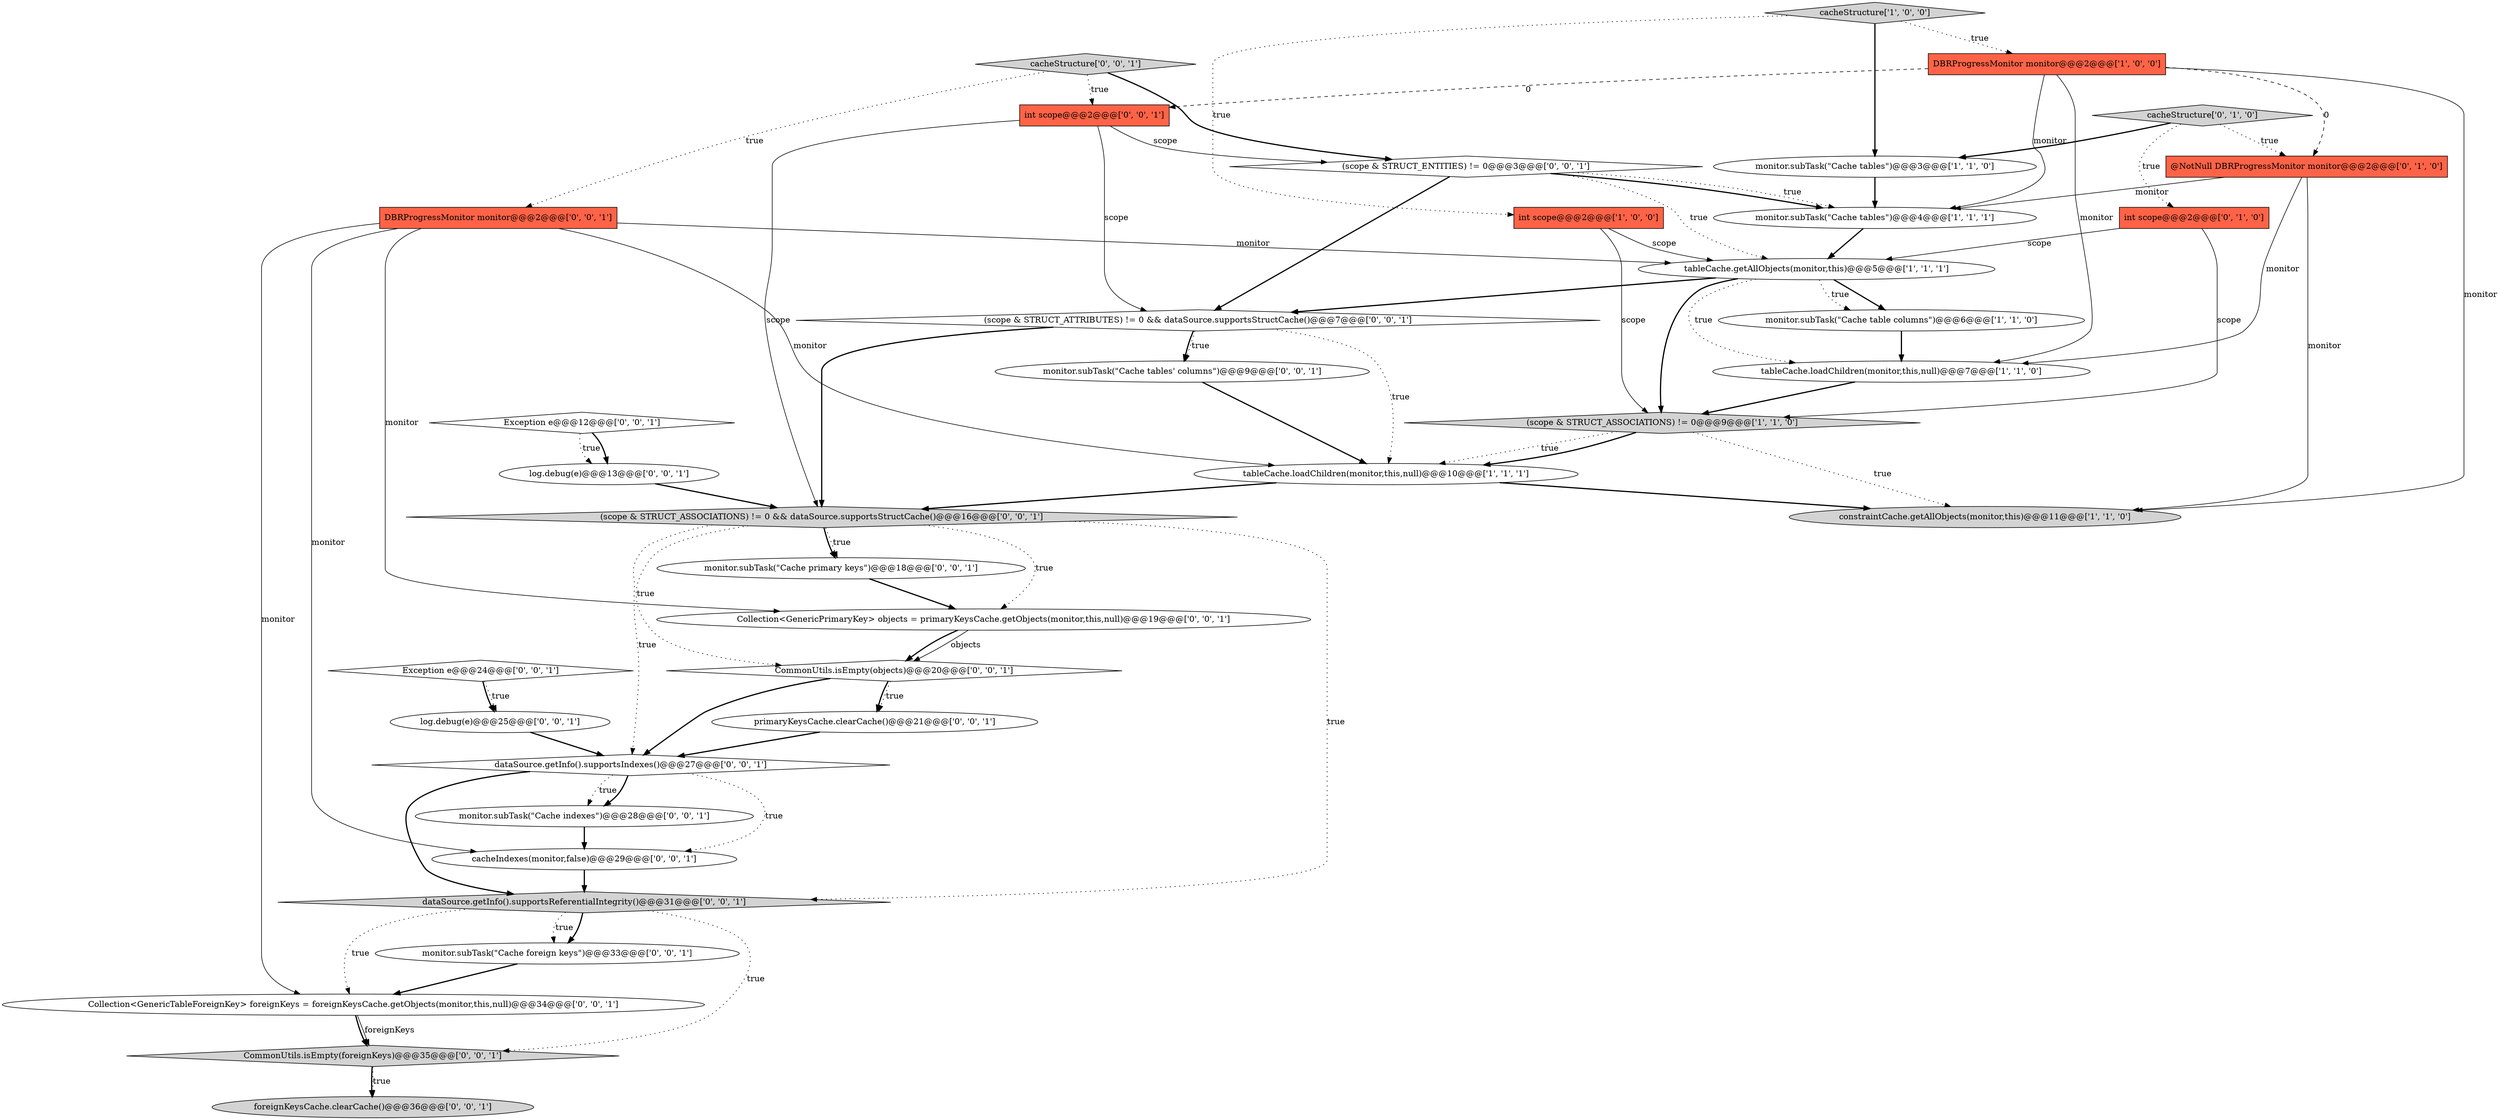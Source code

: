 digraph {
8 [style = filled, label = "constraintCache.getAllObjects(monitor,this)@@@11@@@['1', '1', '0']", fillcolor = lightgray, shape = ellipse image = "AAA0AAABBB1BBB"];
13 [style = filled, label = "@NotNull DBRProgressMonitor monitor@@@2@@@['0', '1', '0']", fillcolor = tomato, shape = box image = "AAA1AAABBB2BBB"];
11 [style = filled, label = "cacheStructure['0', '1', '0']", fillcolor = lightgray, shape = diamond image = "AAA0AAABBB2BBB"];
17 [style = filled, label = "dataSource.getInfo().supportsIndexes()@@@27@@@['0', '0', '1']", fillcolor = white, shape = diamond image = "AAA0AAABBB3BBB"];
12 [style = filled, label = "int scope@@@2@@@['0', '1', '0']", fillcolor = tomato, shape = box image = "AAA0AAABBB2BBB"];
15 [style = filled, label = "CommonUtils.isEmpty(foreignKeys)@@@35@@@['0', '0', '1']", fillcolor = lightgray, shape = diamond image = "AAA0AAABBB3BBB"];
10 [style = filled, label = "monitor.subTask(\"Cache tables\")@@@4@@@['1', '1', '1']", fillcolor = white, shape = ellipse image = "AAA0AAABBB1BBB"];
20 [style = filled, label = "Collection<GenericTableForeignKey> foreignKeys = foreignKeysCache.getObjects(monitor,this,null)@@@34@@@['0', '0', '1']", fillcolor = white, shape = ellipse image = "AAA0AAABBB3BBB"];
3 [style = filled, label = "tableCache.getAllObjects(monitor,this)@@@5@@@['1', '1', '1']", fillcolor = white, shape = ellipse image = "AAA0AAABBB1BBB"];
9 [style = filled, label = "tableCache.loadChildren(monitor,this,null)@@@7@@@['1', '1', '0']", fillcolor = white, shape = ellipse image = "AAA0AAABBB1BBB"];
22 [style = filled, label = "dataSource.getInfo().supportsReferentialIntegrity()@@@31@@@['0', '0', '1']", fillcolor = lightgray, shape = diamond image = "AAA0AAABBB3BBB"];
36 [style = filled, label = "CommonUtils.isEmpty(objects)@@@20@@@['0', '0', '1']", fillcolor = white, shape = diamond image = "AAA0AAABBB3BBB"];
4 [style = filled, label = "(scope & STRUCT_ASSOCIATIONS) != 0@@@9@@@['1', '1', '0']", fillcolor = lightgray, shape = diamond image = "AAA0AAABBB1BBB"];
5 [style = filled, label = "cacheStructure['1', '0', '0']", fillcolor = lightgray, shape = diamond image = "AAA0AAABBB1BBB"];
32 [style = filled, label = "(scope & STRUCT_ENTITIES) != 0@@@3@@@['0', '0', '1']", fillcolor = white, shape = diamond image = "AAA0AAABBB3BBB"];
33 [style = filled, label = "monitor.subTask(\"Cache primary keys\")@@@18@@@['0', '0', '1']", fillcolor = white, shape = ellipse image = "AAA0AAABBB3BBB"];
7 [style = filled, label = "monitor.subTask(\"Cache tables\")@@@3@@@['1', '1', '0']", fillcolor = white, shape = ellipse image = "AAA0AAABBB1BBB"];
27 [style = filled, label = "cacheStructure['0', '0', '1']", fillcolor = lightgray, shape = diamond image = "AAA0AAABBB3BBB"];
0 [style = filled, label = "int scope@@@2@@@['1', '0', '0']", fillcolor = tomato, shape = box image = "AAA0AAABBB1BBB"];
35 [style = filled, label = "monitor.subTask(\"Cache tables' columns\")@@@9@@@['0', '0', '1']", fillcolor = white, shape = ellipse image = "AAA0AAABBB3BBB"];
23 [style = filled, label = "Collection<GenericPrimaryKey> objects = primaryKeysCache.getObjects(monitor,this,null)@@@19@@@['0', '0', '1']", fillcolor = white, shape = ellipse image = "AAA0AAABBB3BBB"];
2 [style = filled, label = "monitor.subTask(\"Cache table columns\")@@@6@@@['1', '1', '0']", fillcolor = white, shape = ellipse image = "AAA0AAABBB1BBB"];
19 [style = filled, label = "monitor.subTask(\"Cache indexes\")@@@28@@@['0', '0', '1']", fillcolor = white, shape = ellipse image = "AAA0AAABBB3BBB"];
18 [style = filled, label = "Exception e@@@12@@@['0', '0', '1']", fillcolor = white, shape = diamond image = "AAA0AAABBB3BBB"];
14 [style = filled, label = "(scope & STRUCT_ATTRIBUTES) != 0 && dataSource.supportsStructCache()@@@7@@@['0', '0', '1']", fillcolor = white, shape = diamond image = "AAA0AAABBB3BBB"];
6 [style = filled, label = "DBRProgressMonitor monitor@@@2@@@['1', '0', '0']", fillcolor = tomato, shape = box image = "AAA1AAABBB1BBB"];
28 [style = filled, label = "DBRProgressMonitor monitor@@@2@@@['0', '0', '1']", fillcolor = tomato, shape = box image = "AAA0AAABBB3BBB"];
34 [style = filled, label = "foreignKeysCache.clearCache()@@@36@@@['0', '0', '1']", fillcolor = lightgray, shape = ellipse image = "AAA0AAABBB3BBB"];
24 [style = filled, label = "log.debug(e)@@@25@@@['0', '0', '1']", fillcolor = white, shape = ellipse image = "AAA0AAABBB3BBB"];
31 [style = filled, label = "Exception e@@@24@@@['0', '0', '1']", fillcolor = white, shape = diamond image = "AAA0AAABBB3BBB"];
25 [style = filled, label = "primaryKeysCache.clearCache()@@@21@@@['0', '0', '1']", fillcolor = white, shape = ellipse image = "AAA0AAABBB3BBB"];
26 [style = filled, label = "cacheIndexes(monitor,false)@@@29@@@['0', '0', '1']", fillcolor = white, shape = ellipse image = "AAA0AAABBB3BBB"];
30 [style = filled, label = "monitor.subTask(\"Cache foreign keys\")@@@33@@@['0', '0', '1']", fillcolor = white, shape = ellipse image = "AAA0AAABBB3BBB"];
21 [style = filled, label = "log.debug(e)@@@13@@@['0', '0', '1']", fillcolor = white, shape = ellipse image = "AAA0AAABBB3BBB"];
16 [style = filled, label = "(scope & STRUCT_ASSOCIATIONS) != 0 && dataSource.supportsStructCache()@@@16@@@['0', '0', '1']", fillcolor = lightgray, shape = diamond image = "AAA0AAABBB3BBB"];
29 [style = filled, label = "int scope@@@2@@@['0', '0', '1']", fillcolor = tomato, shape = box image = "AAA0AAABBB3BBB"];
1 [style = filled, label = "tableCache.loadChildren(monitor,this,null)@@@10@@@['1', '1', '1']", fillcolor = white, shape = ellipse image = "AAA0AAABBB1BBB"];
27->32 [style = bold, label=""];
14->35 [style = bold, label=""];
4->1 [style = dotted, label="true"];
30->20 [style = bold, label=""];
16->17 [style = dotted, label="true"];
11->12 [style = dotted, label="true"];
3->4 [style = bold, label=""];
22->30 [style = bold, label=""];
28->20 [style = solid, label="monitor"];
26->22 [style = bold, label=""];
6->13 [style = dashed, label="0"];
24->17 [style = bold, label=""];
32->3 [style = dotted, label="true"];
21->16 [style = bold, label=""];
23->36 [style = bold, label=""];
36->17 [style = bold, label=""];
29->14 [style = solid, label="scope"];
13->9 [style = solid, label="monitor"];
20->15 [style = bold, label=""];
14->16 [style = bold, label=""];
17->26 [style = dotted, label="true"];
15->34 [style = bold, label=""];
15->34 [style = dotted, label="true"];
5->6 [style = dotted, label="true"];
2->9 [style = bold, label=""];
11->13 [style = dotted, label="true"];
32->10 [style = bold, label=""];
16->33 [style = dotted, label="true"];
28->1 [style = solid, label="monitor"];
33->23 [style = bold, label=""];
36->25 [style = bold, label=""];
22->20 [style = dotted, label="true"];
3->2 [style = bold, label=""];
27->29 [style = dotted, label="true"];
16->33 [style = bold, label=""];
1->16 [style = bold, label=""];
19->26 [style = bold, label=""];
5->7 [style = bold, label=""];
14->1 [style = dotted, label="true"];
0->4 [style = solid, label="scope"];
20->15 [style = solid, label="foreignKeys"];
1->8 [style = bold, label=""];
0->3 [style = solid, label="scope"];
31->24 [style = bold, label=""];
18->21 [style = dotted, label="true"];
16->36 [style = dotted, label="true"];
32->14 [style = bold, label=""];
6->9 [style = solid, label="monitor"];
5->0 [style = dotted, label="true"];
3->9 [style = dotted, label="true"];
29->16 [style = solid, label="scope"];
25->17 [style = bold, label=""];
12->4 [style = solid, label="scope"];
35->1 [style = bold, label=""];
29->32 [style = solid, label="scope"];
28->3 [style = solid, label="monitor"];
17->19 [style = dotted, label="true"];
4->1 [style = bold, label=""];
18->21 [style = bold, label=""];
32->10 [style = dotted, label="true"];
22->15 [style = dotted, label="true"];
13->10 [style = solid, label="monitor"];
6->10 [style = solid, label="monitor"];
7->10 [style = bold, label=""];
9->4 [style = bold, label=""];
6->8 [style = solid, label="monitor"];
3->14 [style = bold, label=""];
4->8 [style = dotted, label="true"];
23->36 [style = solid, label="objects"];
10->3 [style = bold, label=""];
28->23 [style = solid, label="monitor"];
16->22 [style = dotted, label="true"];
17->22 [style = bold, label=""];
16->23 [style = dotted, label="true"];
17->19 [style = bold, label=""];
28->26 [style = solid, label="monitor"];
27->28 [style = dotted, label="true"];
6->29 [style = dashed, label="0"];
13->8 [style = solid, label="monitor"];
11->7 [style = bold, label=""];
31->24 [style = dotted, label="true"];
14->35 [style = dotted, label="true"];
22->30 [style = dotted, label="true"];
36->25 [style = dotted, label="true"];
3->2 [style = dotted, label="true"];
12->3 [style = solid, label="scope"];
}
